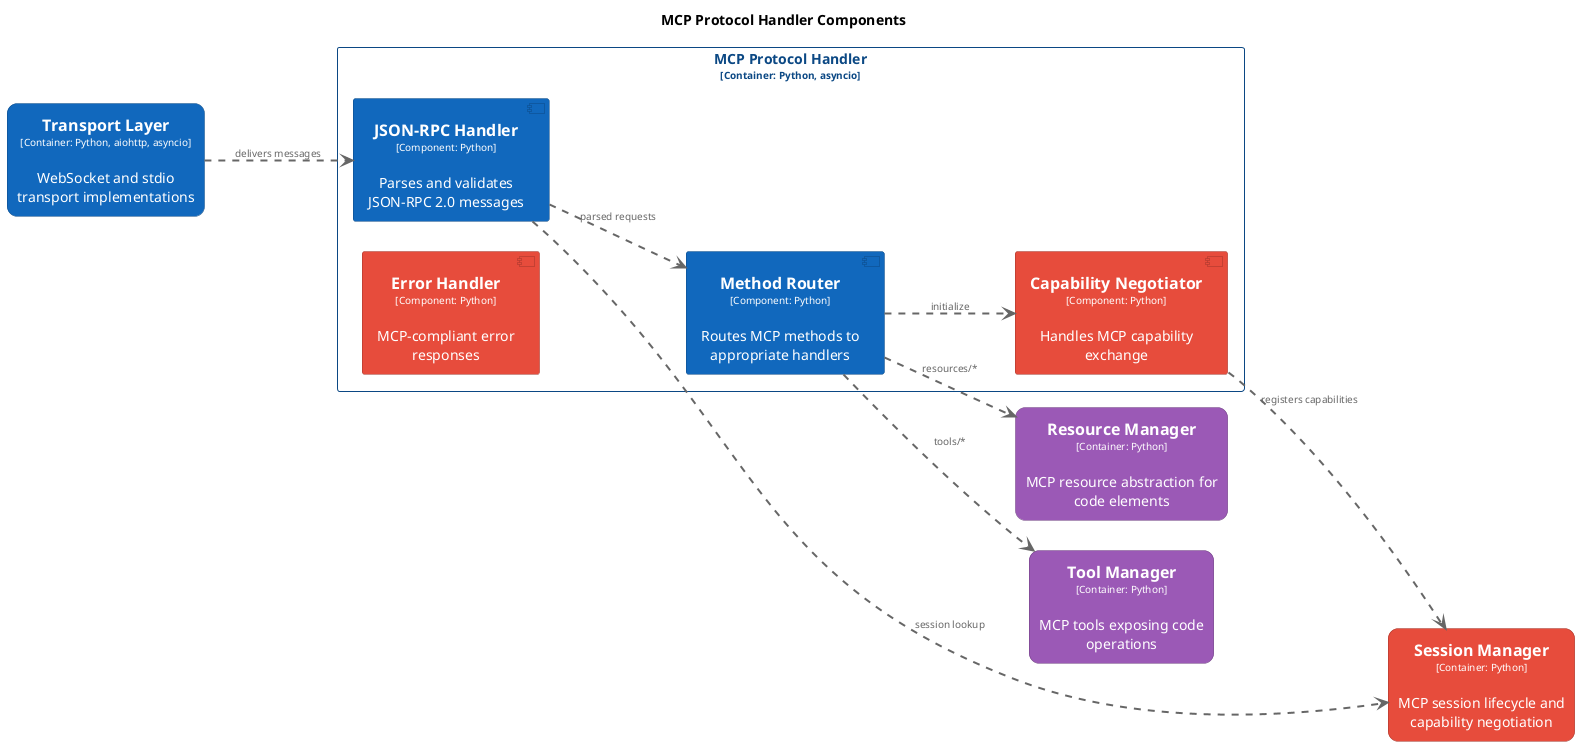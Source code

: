 @startuml
set separator none
title MCP Protocol Handler Components

left to right direction
skinparam ranksep 60
skinparam nodesep 30

skinparam {
  arrowFontSize 10
  defaultTextAlignment center
  wrapWidth 200
  maxMessageSize 100
}

hide stereotype

skinparam component<<CodeIndexMCPServer.MCPProtocolHandler.CapabilityNegotiator>> {
  BackgroundColor #e74c3c
  FontColor #ffffff
  BorderColor #a1352a
  shadowing false
}
skinparam component<<CodeIndexMCPServer.MCPProtocolHandler.ErrorHandler>> {
  BackgroundColor #e74c3c
  FontColor #ffffff
  BorderColor #a1352a
  shadowing false
}
skinparam component<<CodeIndexMCPServer.MCPProtocolHandler.JSONRPCHandler>> {
  BackgroundColor #1168bd
  FontColor #ffffff
  BorderColor #0b4884
  shadowing false
}
skinparam component<<CodeIndexMCPServer.MCPProtocolHandler.MethodRouter>> {
  BackgroundColor #1168bd
  FontColor #ffffff
  BorderColor #0b4884
  shadowing false
}
skinparam rectangle<<CodeIndexMCPServer.ResourceManager>> {
  BackgroundColor #9b59b6
  FontColor #ffffff
  BorderColor #6c3e7f
  roundCorner 20
  shadowing false
}
skinparam rectangle<<CodeIndexMCPServer.SessionManager>> {
  BackgroundColor #e74c3c
  FontColor #ffffff
  BorderColor #a1352a
  roundCorner 20
  shadowing false
}
skinparam rectangle<<CodeIndexMCPServer.ToolManager>> {
  BackgroundColor #9b59b6
  FontColor #ffffff
  BorderColor #6c3e7f
  roundCorner 20
  shadowing false
}
skinparam rectangle<<CodeIndexMCPServer.TransportLayer>> {
  BackgroundColor #1168bd
  FontColor #ffffff
  BorderColor #0b4884
  roundCorner 20
  shadowing false
}
skinparam rectangle<<CodeIndexMCPServer.MCPProtocolHandler>> {
  BorderColor #0b4884
  FontColor #0b4884
  shadowing false
}

rectangle "==Transport Layer\n<size:10>[Container: Python, aiohttp, asyncio]</size>\n\nWebSocket and stdio transport implementations" <<CodeIndexMCPServer.TransportLayer>> as CodeIndexMCPServer.TransportLayer
rectangle "==Session Manager\n<size:10>[Container: Python]</size>\n\nMCP session lifecycle and capability negotiation" <<CodeIndexMCPServer.SessionManager>> as CodeIndexMCPServer.SessionManager
rectangle "==Resource Manager\n<size:10>[Container: Python]</size>\n\nMCP resource abstraction for code elements" <<CodeIndexMCPServer.ResourceManager>> as CodeIndexMCPServer.ResourceManager
rectangle "==Tool Manager\n<size:10>[Container: Python]</size>\n\nMCP tools exposing code operations" <<CodeIndexMCPServer.ToolManager>> as CodeIndexMCPServer.ToolManager

rectangle "MCP Protocol Handler\n<size:10>[Container: Python, asyncio]</size>" <<CodeIndexMCPServer.MCPProtocolHandler>> {
  component "==JSON-RPC Handler\n<size:10>[Component: Python]</size>\n\nParses and validates JSON-RPC 2.0 messages" <<CodeIndexMCPServer.MCPProtocolHandler.JSONRPCHandler>> as CodeIndexMCPServer.MCPProtocolHandler.JSONRPCHandler
  component "==Method Router\n<size:10>[Component: Python]</size>\n\nRoutes MCP methods to appropriate handlers" <<CodeIndexMCPServer.MCPProtocolHandler.MethodRouter>> as CodeIndexMCPServer.MCPProtocolHandler.MethodRouter
  component "==Error Handler\n<size:10>[Component: Python]</size>\n\nMCP-compliant error responses" <<CodeIndexMCPServer.MCPProtocolHandler.ErrorHandler>> as CodeIndexMCPServer.MCPProtocolHandler.ErrorHandler
  component "==Capability Negotiator\n<size:10>[Component: Python]</size>\n\nHandles MCP capability exchange" <<CodeIndexMCPServer.MCPProtocolHandler.CapabilityNegotiator>> as CodeIndexMCPServer.MCPProtocolHandler.CapabilityNegotiator
}

CodeIndexMCPServer.MCPProtocolHandler.MethodRouter .[#666666,thickness=2].> CodeIndexMCPServer.MCPProtocolHandler.CapabilityNegotiator : "<color:#666666>initialize"
CodeIndexMCPServer.MCPProtocolHandler.MethodRouter .[#666666,thickness=2].> CodeIndexMCPServer.ResourceManager : "<color:#666666>resources/*"
CodeIndexMCPServer.MCPProtocolHandler.MethodRouter .[#666666,thickness=2].> CodeIndexMCPServer.ToolManager : "<color:#666666>tools/*"
CodeIndexMCPServer.TransportLayer .[#666666,thickness=2].> CodeIndexMCPServer.MCPProtocolHandler.JSONRPCHandler : "<color:#666666>delivers messages"
CodeIndexMCPServer.MCPProtocolHandler.JSONRPCHandler .[#666666,thickness=2].> CodeIndexMCPServer.SessionManager : "<color:#666666>session lookup"
CodeIndexMCPServer.MCPProtocolHandler.CapabilityNegotiator .[#666666,thickness=2].> CodeIndexMCPServer.SessionManager : "<color:#666666>registers capabilities"
CodeIndexMCPServer.MCPProtocolHandler.JSONRPCHandler .[#666666,thickness=2].> CodeIndexMCPServer.MCPProtocolHandler.MethodRouter : "<color:#666666>parsed requests"
@enduml